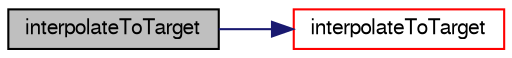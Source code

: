 digraph "interpolateToTarget"
{
  bgcolor="transparent";
  edge [fontname="FreeSans",fontsize="10",labelfontname="FreeSans",labelfontsize="10"];
  node [fontname="FreeSans",fontsize="10",shape=record];
  rankdir="LR";
  Node846 [label="interpolateToTarget",height=0.2,width=0.4,color="black", fillcolor="grey75", style="filled", fontcolor="black"];
  Node846 -> Node847 [color="midnightblue",fontsize="10",style="solid",fontname="FreeSans"];
  Node847 [label="interpolateToTarget",height=0.2,width=0.4,color="red",URL="$a24866.html#af50afa88b6f02147062bf2415f997828",tooltip="Interpolate from source to target with supplied op. "];
}
